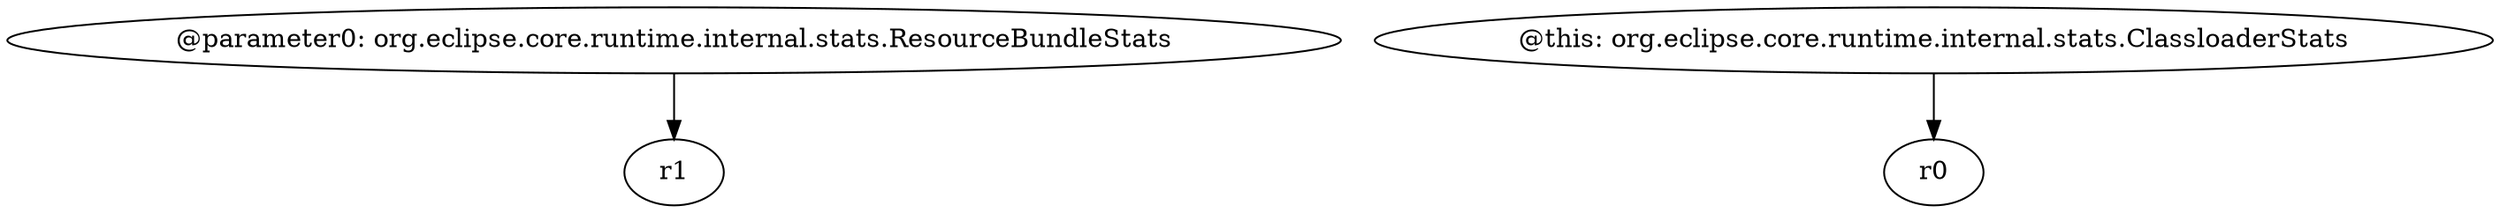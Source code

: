 digraph g {
0[label="@parameter0: org.eclipse.core.runtime.internal.stats.ResourceBundleStats"]
1[label="r1"]
0->1[label=""]
2[label="@this: org.eclipse.core.runtime.internal.stats.ClassloaderStats"]
3[label="r0"]
2->3[label=""]
}